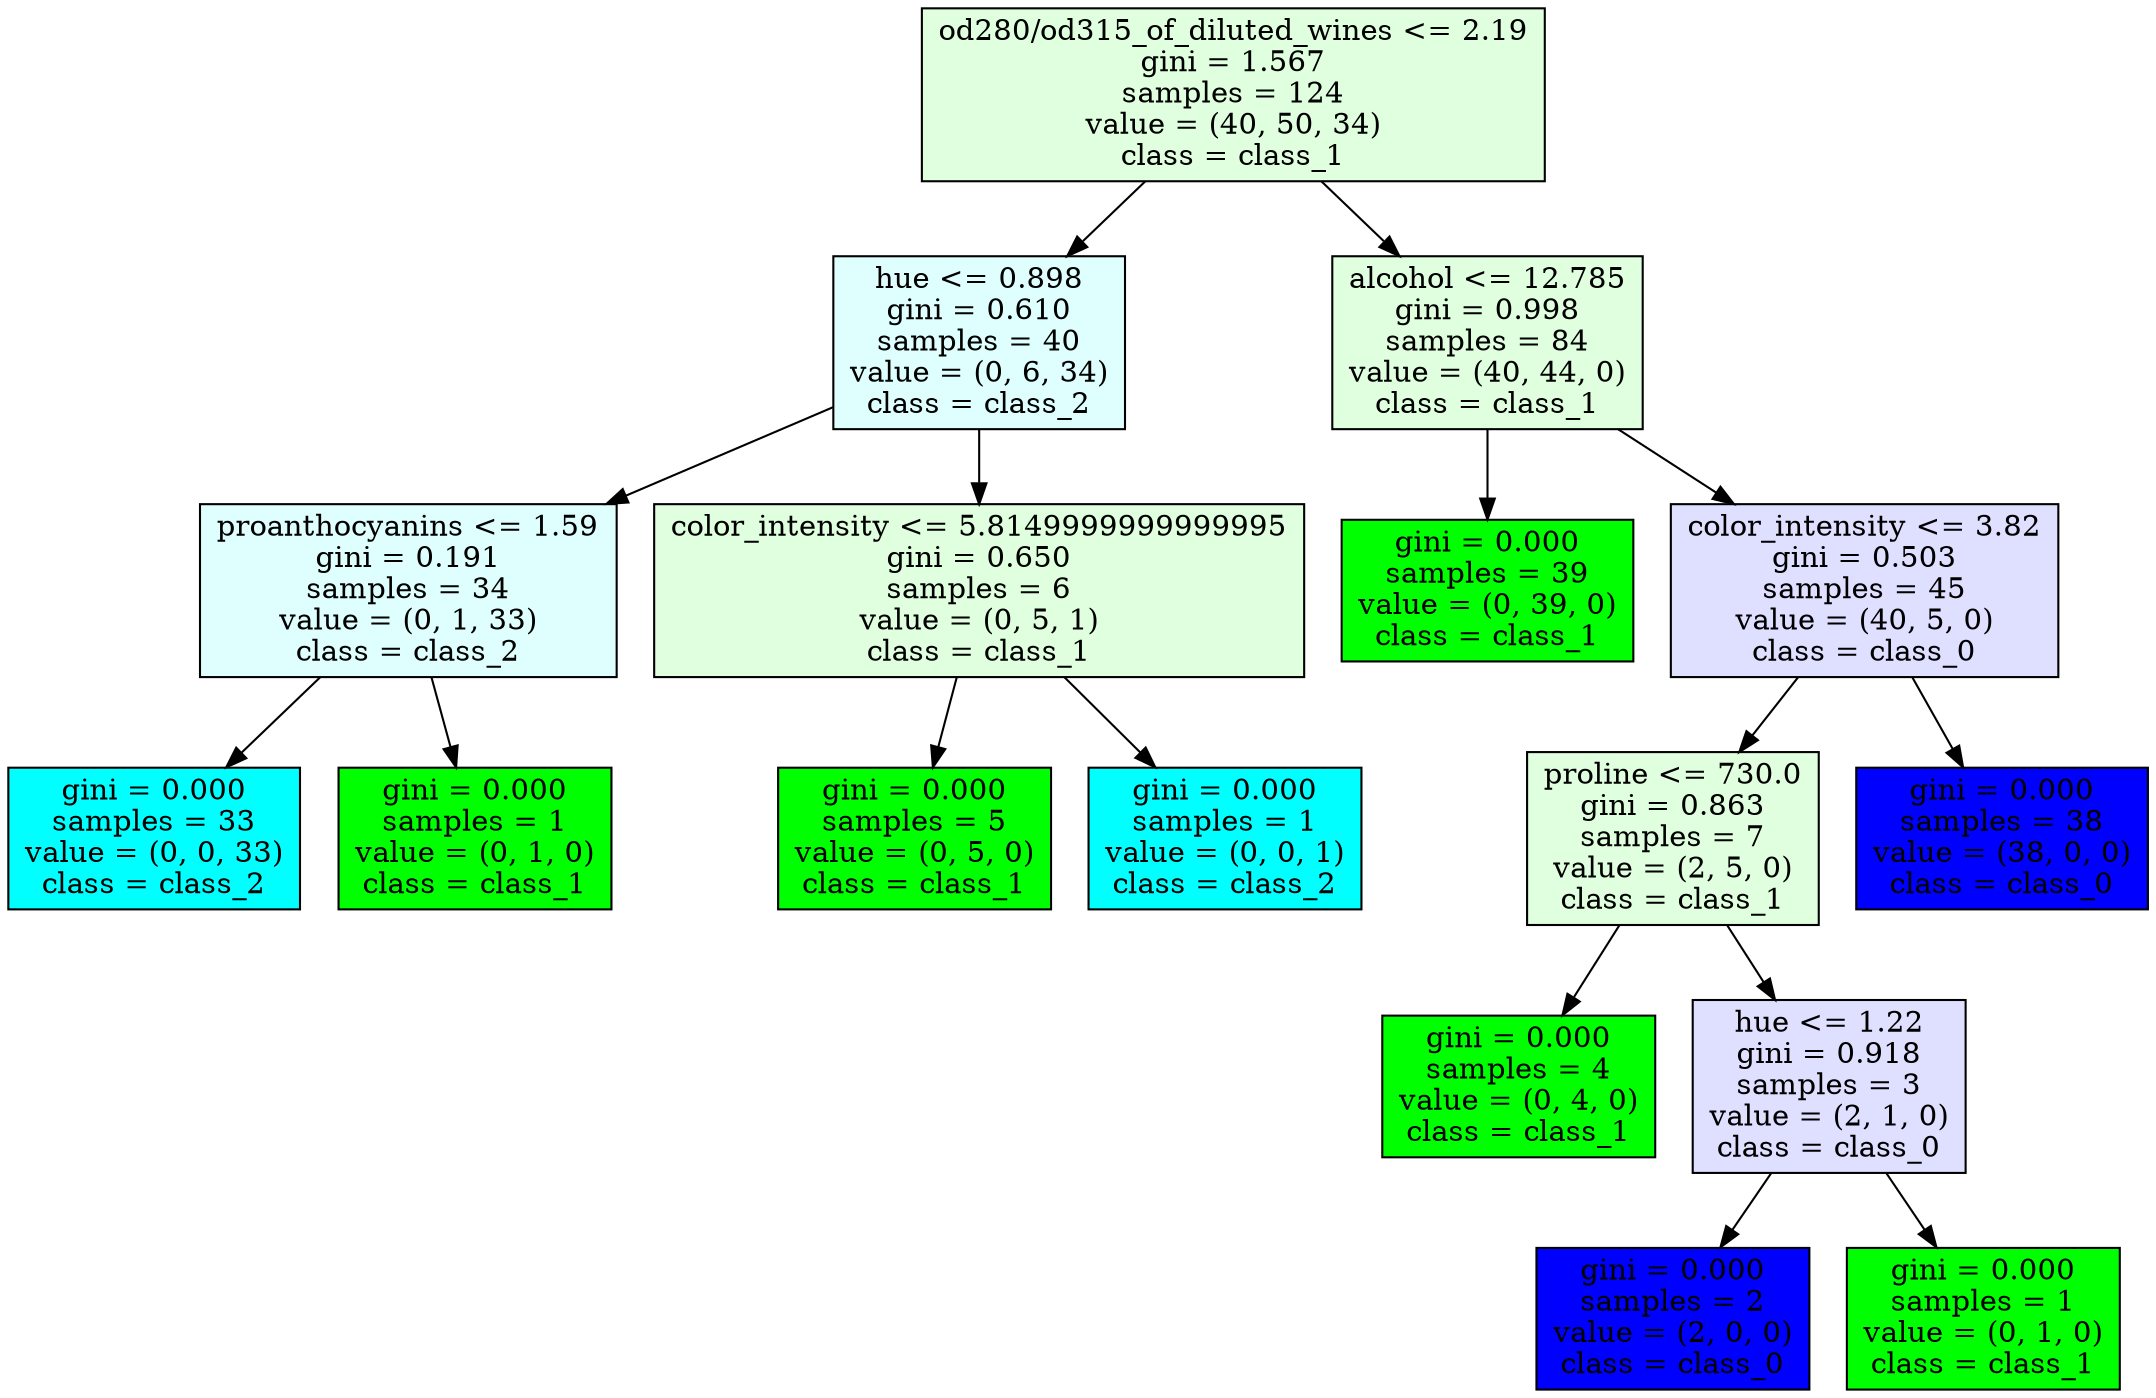 // The Round Table
digraph {
	node [shape=rectangle]
	"11[(11, 2.19), 0.6937138057636608, 1.5667473596873407, 124, (40, 50, 34), 1, 1]" [label="od280/od315_of_diluted_wines <= 2.19
gini = 1.567
samples = 124
value = (40, 50, 34)
class = class_1" fillcolor="#00ff0020" style=filled]
	"12[(10, 0.898), 0.34961867487708276, 0.6098403047164004, 40, (0, 6, 34), 2, 1]" [label="hue <= 0.898
gini = 0.610
samples = 40
value = (0, 6, 34)
class = class_2" fillcolor="#00ffff20" style=filled]
	"13[(8, 1.59), 0.19143325481419343, 0.19143325481419343, 34, (0, 1, 33), 2, 1]" [label="proanthocyanins <= 1.59
gini = 0.191
samples = 34
value = (0, 1, 33)
class = class_2" fillcolor="#00ffff20" style=filled]
	"13[False, 0, 0, 33, (0, 0, 33), 2, 0]" [label="gini = 0.000
samples = 33
value = (0, 0, 33)
class = class_2" fillcolor="#00ffffff" style=filled]
	"13[(8, 1.59), 0.19143325481419343, 0.19143325481419343, 34, (0, 1, 33), 2, 1]" -> "13[False, 0, 0, 33, (0, 0, 33), 2, 0]"
	"13[False, 0, 0, 1, (0, 1, 0), 1, 0]" [label="gini = 0.000
samples = 1
value = (0, 1, 0)
class = class_1" fillcolor="#00ff00ff" style=filled]
	"13[(8, 1.59), 0.19143325481419343, 0.19143325481419343, 34, (0, 1, 33), 2, 1]" -> "13[False, 0, 0, 1, (0, 1, 0), 1, 0]"
	"12[(10, 0.898), 0.34961867487708276, 0.6098403047164004, 40, (0, 6, 34), 2, 1]" -> "13[(8, 1.59), 0.19143325481419343, 0.19143325481419343, 34, (0, 1, 33), 2, 1]"
	"13[(9, 5.8149999999999995), 0.6500224216483541, 0.6500224216483541, 6, (0, 5, 1), 1, 1]" [label="color_intensity <= 5.8149999999999995
gini = 0.650
samples = 6
value = (0, 5, 1)
class = class_1" fillcolor="#00ff0020" style=filled]
	"13[False, 0, 0, 5, (0, 5, 0), 1, 0]" [label="gini = 0.000
samples = 5
value = (0, 5, 0)
class = class_1" fillcolor="#00ff00ff" style=filled]
	"13[(9, 5.8149999999999995), 0.6500224216483541, 0.6500224216483541, 6, (0, 5, 1), 1, 1]" -> "13[False, 0, 0, 5, (0, 5, 0), 1, 0]"
	"13[False, 0, 0, 1, (0, 0, 1), 2, 0]" [label="gini = 0.000
samples = 1
value = (0, 0, 1)
class = class_2" fillcolor="#00ffffff" style=filled]
	"13[(9, 5.8149999999999995), 0.6500224216483541, 0.6500224216483541, 6, (0, 5, 1), 1, 1]" -> "13[False, 0, 0, 1, (0, 0, 1), 2, 0]"
	"12[(10, 0.898), 0.34961867487708276, 0.6098403047164004, 40, (0, 6, 34), 2, 1]" -> "13[(9, 5.8149999999999995), 0.6500224216483541, 0.6500224216483541, 6, (0, 5, 1), 1, 1]"
	"11[(11, 2.19), 0.6937138057636608, 1.5667473596873407, 124, (40, 50, 34), 1, 1]" -> "12[(10, 0.898), 0.34961867487708276, 0.6098403047164004, 40, (0, 6, 34), 2, 1]"
	"12[(0, 12.785), 0.728760993249717, 0.998363672593813, 84, (40, 44, 0), 1, 1]" [label="alcohol <= 12.785
gini = 0.998
samples = 84
value = (40, 44, 0)
class = class_1" fillcolor="#00ff0020" style=filled]
	"12[False, 0, 0, 39, (0, 39, 0), 1, 0]" [label="gini = 0.000
samples = 39
value = (0, 39, 0)
class = class_1" fillcolor="#00ff00ff" style=filled]
	"12[(0, 12.785), 0.728760993249717, 0.998363672593813, 84, (40, 44, 0), 1, 1]" -> "12[False, 0, 0, 39, (0, 39, 0), 1, 0]"
	"13[(9, 3.82), 0.3689951352208365, 0.5032583347756457, 45, (40, 5, 0), 0, 1]" [label="color_intensity <= 3.82
gini = 0.503
samples = 45
value = (40, 5, 0)
class = class_0" fillcolor="#0000ff20" style=filled]
	"14[(12, 730.0), 0.46956521111470695, 0.863120568566631, 7, (2, 5, 0), 1, 1]" [label="proline <= 730.0
gini = 0.863
samples = 7
value = (2, 5, 0)
class = class_1" fillcolor="#00ff0020" style=filled]
	"14[False, 0, 0, 4, (0, 4, 0), 1, 0]" [label="gini = 0.000
samples = 4
value = (0, 4, 0)
class = class_1" fillcolor="#00ff00ff" style=filled]
	"14[(12, 730.0), 0.46956521111470695, 0.863120568566631, 7, (2, 5, 0), 1, 1]" -> "14[False, 0, 0, 4, (0, 4, 0), 1, 0]"
	"15[(10, 1.22), 0.9182958340544896, 0.9182958340544896, 3, (2, 1, 0), 0, 1]" [label="hue <= 1.22
gini = 0.918
samples = 3
value = (2, 1, 0)
class = class_0" fillcolor="#0000ff20" style=filled]
	"15[False, 0, 0, 2, (2, 0, 0), 0, 0]" [label="gini = 0.000
samples = 2
value = (2, 0, 0)
class = class_0" fillcolor="#0000ffff" style=filled]
	"15[(10, 1.22), 0.9182958340544896, 0.9182958340544896, 3, (2, 1, 0), 0, 1]" -> "15[False, 0, 0, 2, (2, 0, 0), 0, 0]"
	"15[False, 0, 0, 1, (0, 1, 0), 1, 0]" [label="gini = 0.000
samples = 1
value = (0, 1, 0)
class = class_1" fillcolor="#00ff00ff" style=filled]
	"15[(10, 1.22), 0.9182958340544896, 0.9182958340544896, 3, (2, 1, 0), 0, 1]" -> "15[False, 0, 0, 1, (0, 1, 0), 1, 0]"
	"14[(12, 730.0), 0.46956521111470695, 0.863120568566631, 7, (2, 5, 0), 1, 1]" -> "15[(10, 1.22), 0.9182958340544896, 0.9182958340544896, 3, (2, 1, 0), 0, 1]"
	"13[(9, 3.82), 0.3689951352208365, 0.5032583347756457, 45, (40, 5, 0), 0, 1]" -> "14[(12, 730.0), 0.46956521111470695, 0.863120568566631, 7, (2, 5, 0), 1, 1]"
	"13[False, 0, 0, 38, (38, 0, 0), 0, 0]" [label="gini = 0.000
samples = 38
value = (38, 0, 0)
class = class_0" fillcolor="#0000ffff" style=filled]
	"13[(9, 3.82), 0.3689951352208365, 0.5032583347756457, 45, (40, 5, 0), 0, 1]" -> "13[False, 0, 0, 38, (38, 0, 0), 0, 0]"
	"12[(0, 12.785), 0.728760993249717, 0.998363672593813, 84, (40, 44, 0), 1, 1]" -> "13[(9, 3.82), 0.3689951352208365, 0.5032583347756457, 45, (40, 5, 0), 0, 1]"
	"11[(11, 2.19), 0.6937138057636608, 1.5667473596873407, 124, (40, 50, 34), 1, 1]" -> "12[(0, 12.785), 0.728760993249717, 0.998363672593813, 84, (40, 44, 0), 1, 1]"
}
